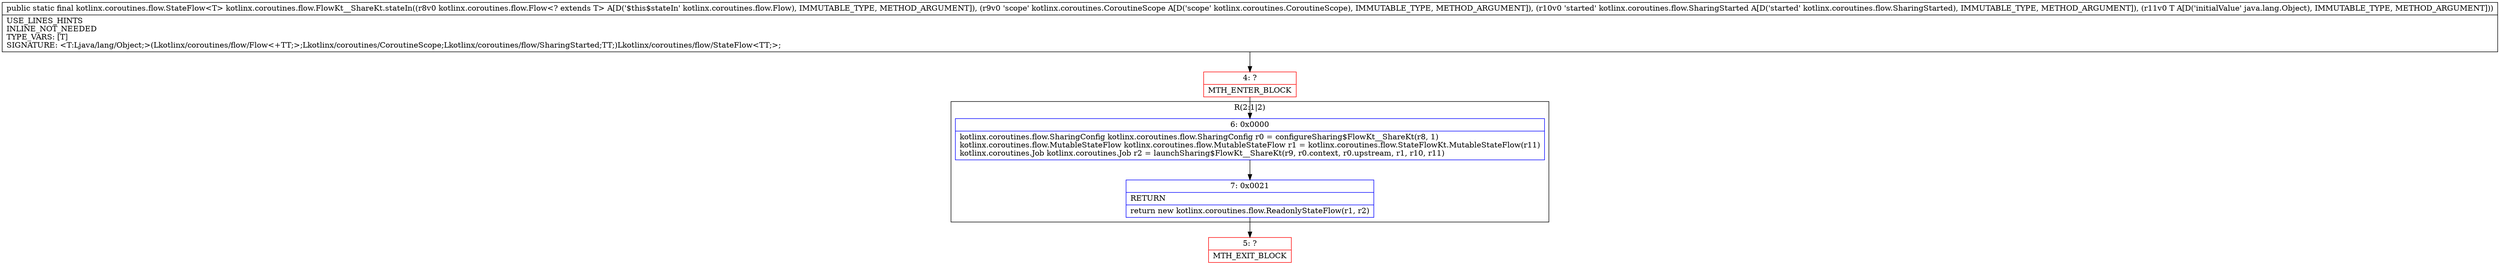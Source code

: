 digraph "CFG forkotlinx.coroutines.flow.FlowKt__ShareKt.stateIn(Lkotlinx\/coroutines\/flow\/Flow;Lkotlinx\/coroutines\/CoroutineScope;Lkotlinx\/coroutines\/flow\/SharingStarted;Ljava\/lang\/Object;)Lkotlinx\/coroutines\/flow\/StateFlow;" {
subgraph cluster_Region_984923009 {
label = "R(2:1|2)";
node [shape=record,color=blue];
Node_6 [shape=record,label="{6\:\ 0x0000|kotlinx.coroutines.flow.SharingConfig kotlinx.coroutines.flow.SharingConfig r0 = configureSharing$FlowKt__ShareKt(r8, 1)\lkotlinx.coroutines.flow.MutableStateFlow kotlinx.coroutines.flow.MutableStateFlow r1 = kotlinx.coroutines.flow.StateFlowKt.MutableStateFlow(r11)\lkotlinx.coroutines.Job kotlinx.coroutines.Job r2 = launchSharing$FlowKt__ShareKt(r9, r0.context, r0.upstream, r1, r10, r11)\l}"];
Node_7 [shape=record,label="{7\:\ 0x0021|RETURN\l|return new kotlinx.coroutines.flow.ReadonlyStateFlow(r1, r2)\l}"];
}
Node_4 [shape=record,color=red,label="{4\:\ ?|MTH_ENTER_BLOCK\l}"];
Node_5 [shape=record,color=red,label="{5\:\ ?|MTH_EXIT_BLOCK\l}"];
MethodNode[shape=record,label="{public static final kotlinx.coroutines.flow.StateFlow\<T\> kotlinx.coroutines.flow.FlowKt__ShareKt.stateIn((r8v0 kotlinx.coroutines.flow.Flow\<? extends T\> A[D('$this$stateIn' kotlinx.coroutines.flow.Flow), IMMUTABLE_TYPE, METHOD_ARGUMENT]), (r9v0 'scope' kotlinx.coroutines.CoroutineScope A[D('scope' kotlinx.coroutines.CoroutineScope), IMMUTABLE_TYPE, METHOD_ARGUMENT]), (r10v0 'started' kotlinx.coroutines.flow.SharingStarted A[D('started' kotlinx.coroutines.flow.SharingStarted), IMMUTABLE_TYPE, METHOD_ARGUMENT]), (r11v0 T A[D('initialValue' java.lang.Object), IMMUTABLE_TYPE, METHOD_ARGUMENT]))  | USE_LINES_HINTS\lINLINE_NOT_NEEDED\lTYPE_VARS: [T]\lSIGNATURE: \<T:Ljava\/lang\/Object;\>(Lkotlinx\/coroutines\/flow\/Flow\<+TT;\>;Lkotlinx\/coroutines\/CoroutineScope;Lkotlinx\/coroutines\/flow\/SharingStarted;TT;)Lkotlinx\/coroutines\/flow\/StateFlow\<TT;\>;\l}"];
MethodNode -> Node_4;Node_6 -> Node_7;
Node_7 -> Node_5;
Node_4 -> Node_6;
}

